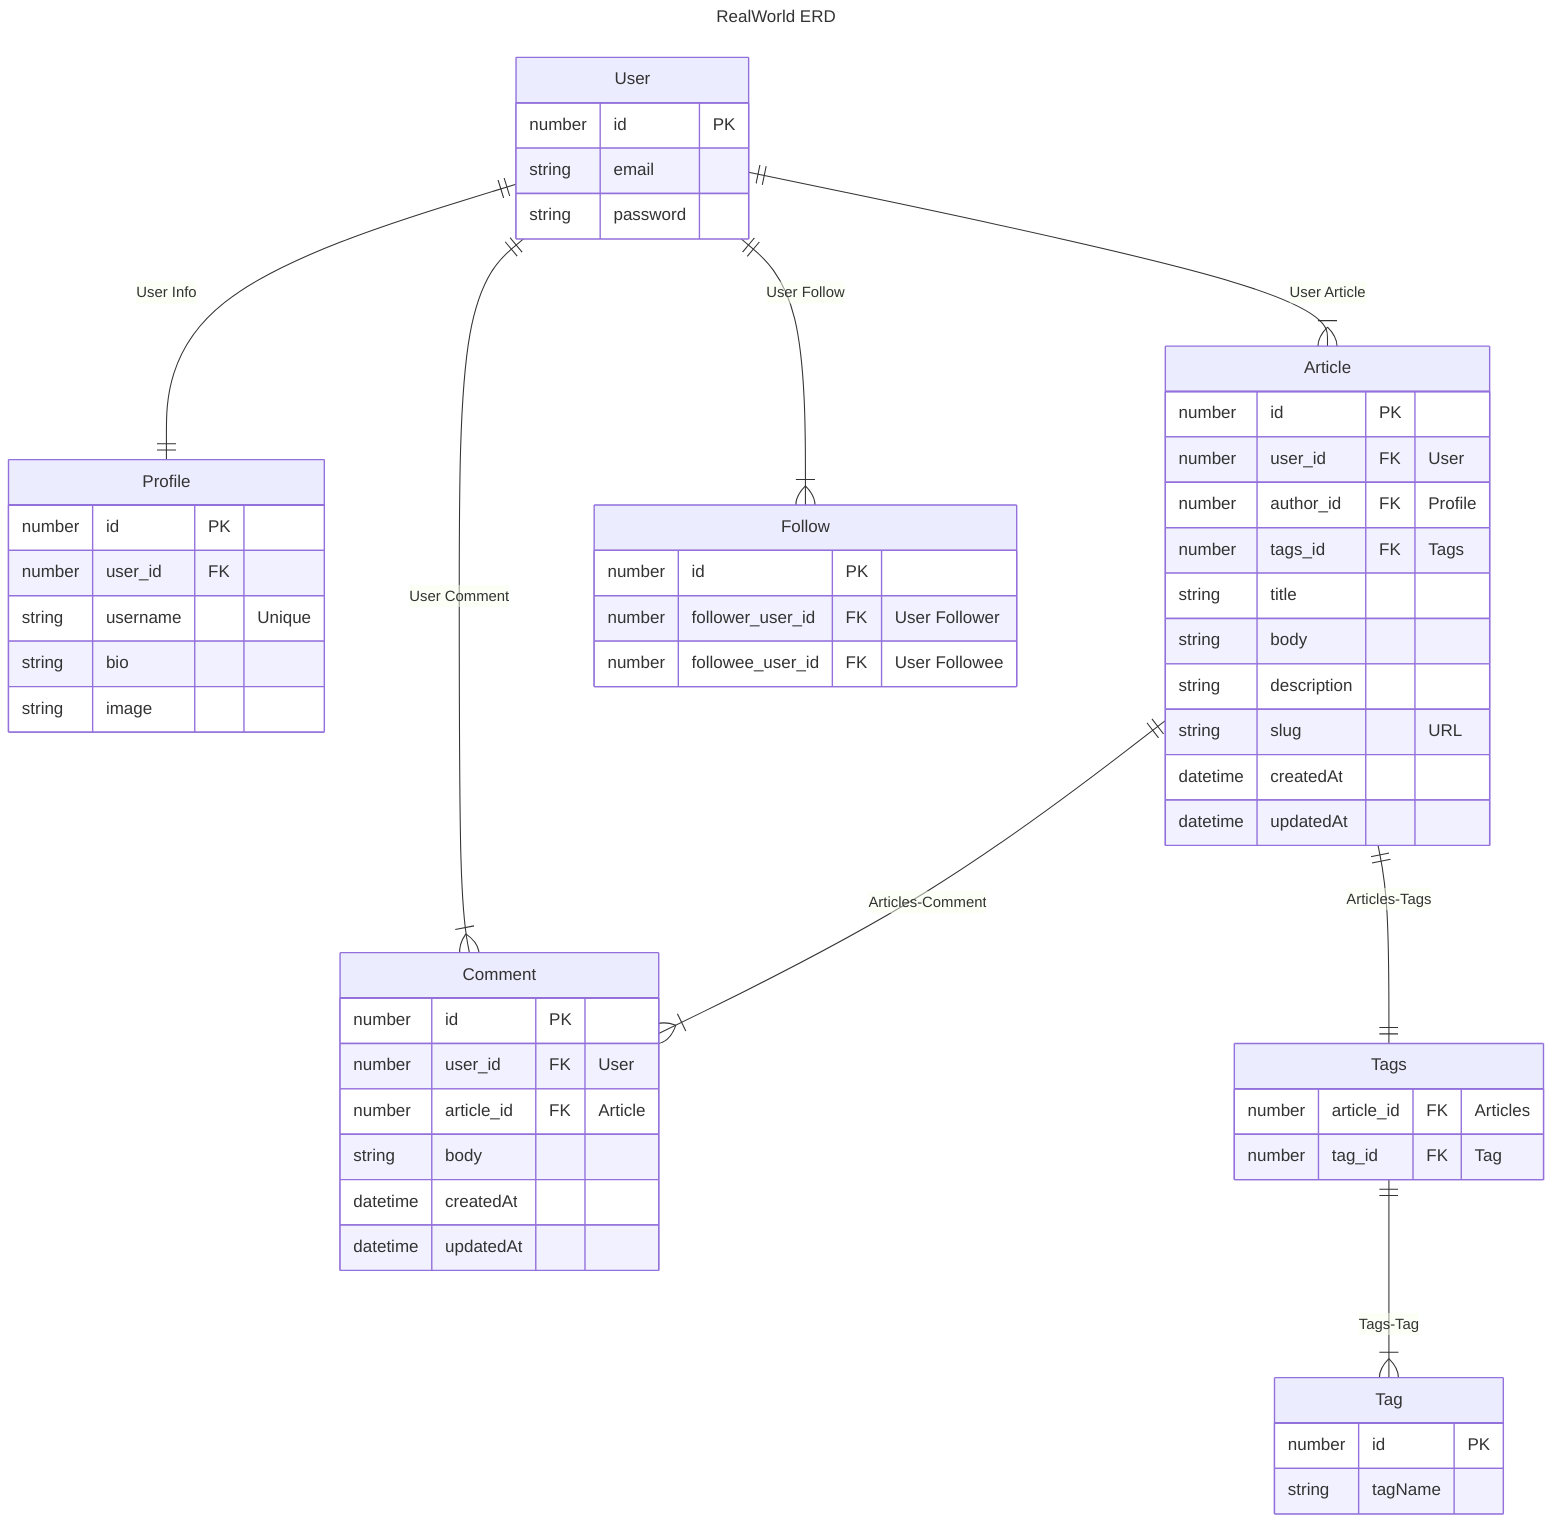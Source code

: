 ---
title: RealWorld ERD
---
erDiagram
    User ||--|| Profile : "User Info"
    User ||--|{ Article : "User Article"
    User ||--|{ Comment : "User Comment"
    User ||--|{ Follow : "User Follow"
    Article ||--|{ Comment : "Articles-Comment"
    Article ||--|| Tags : "Articles-Tags"
    Tags ||--|{ Tag : "Tags-Tag"
    User {
        number id PK
        string email
        string password
    }
    Profile {
        number id PK
        number user_id FK
        string username "Unique"
        string bio
        string image
    }
    Article {
        number id PK
        number user_id FK "User"
        number author_id FK "Profile"
        number tags_id FK "Tags"
        string title
        string body
        string description
        string slug "URL"
        datetime createdAt
        datetime updatedAt
    }
    Follow {
        number id PK
        number follower_user_id FK "User Follower"
        number followee_user_id FK "User Followee"
    }
    Comment {
        number id PK
        number user_id FK "User"
        number article_id FK "Article"
        string body
        datetime createdAt
        datetime updatedAt
    }
    Tags {
        number article_id FK "Articles"
        number tag_id FK "Tag"
    }
    Tag {
        number id PK
        string tagName
    }